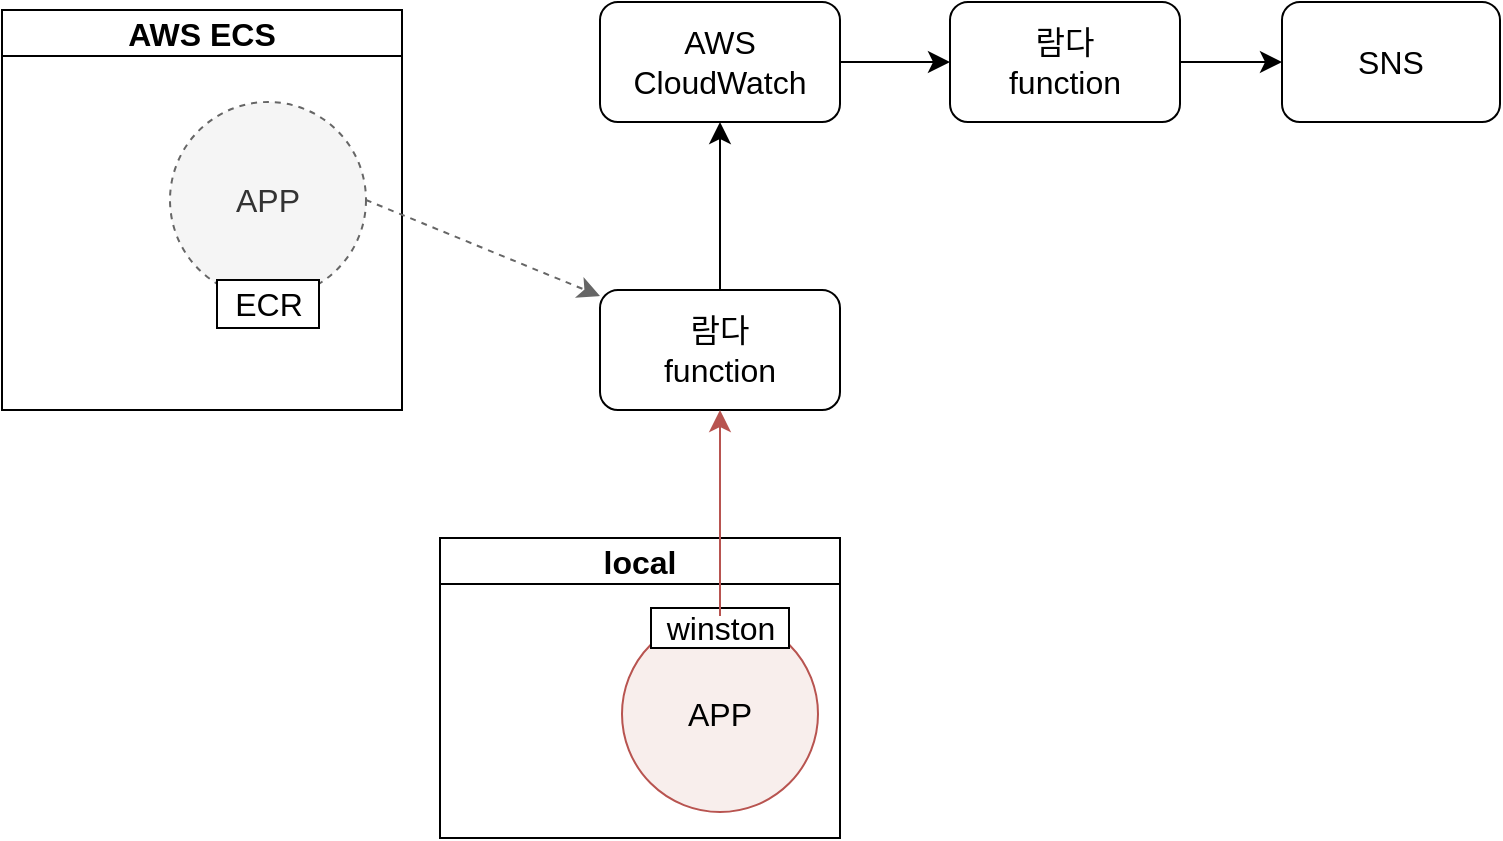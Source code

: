 <mxfile version="22.1.15" type="github">
  <diagram name="페이지-1" id="tohX61GjYwFIoutJTp5W">
    <mxGraphModel dx="1580" dy="1271" grid="0" gridSize="10" guides="1" tooltips="1" connect="1" arrows="1" fold="1" page="0" pageScale="1" pageWidth="827" pageHeight="1169" math="0" shadow="0">
      <root>
        <mxCell id="0" />
        <mxCell id="1" parent="0" />
        <mxCell id="cczmR6P5oELbXmyK5dGr-3" value="local" style="swimlane;whiteSpace=wrap;html=1;fontSize=16;" vertex="1" parent="1">
          <mxGeometry x="-132" y="19" width="200" height="150" as="geometry" />
        </mxCell>
        <mxCell id="cczmR6P5oELbXmyK5dGr-1" value="APP" style="ellipse;whiteSpace=wrap;html=1;aspect=fixed;fontSize=16;fillColor=#F8EEEC;strokeColor=#b85450;" vertex="1" parent="cczmR6P5oELbXmyK5dGr-3">
          <mxGeometry x="91" y="39" width="98" height="98" as="geometry" />
        </mxCell>
        <mxCell id="cczmR6P5oELbXmyK5dGr-16" value="winston" style="rounded=0;whiteSpace=wrap;html=1;fontSize=16;" vertex="1" parent="cczmR6P5oELbXmyK5dGr-3">
          <mxGeometry x="105.5" y="35" width="69" height="20" as="geometry" />
        </mxCell>
        <mxCell id="cczmR6P5oELbXmyK5dGr-4" value="AWS ECS" style="swimlane;whiteSpace=wrap;html=1;fontSize=16;" vertex="1" parent="1">
          <mxGeometry x="-351" y="-245" width="200" height="200" as="geometry" />
        </mxCell>
        <mxCell id="cczmR6P5oELbXmyK5dGr-14" value="APP" style="ellipse;whiteSpace=wrap;html=1;aspect=fixed;fontSize=16;fillColor=#f5f5f5;fontColor=#333333;strokeColor=#666666;dashed=1;" vertex="1" parent="cczmR6P5oELbXmyK5dGr-4">
          <mxGeometry x="84" y="46" width="98" height="98" as="geometry" />
        </mxCell>
        <mxCell id="cczmR6P5oELbXmyK5dGr-22" value="ECR" style="rounded=0;whiteSpace=wrap;html=1;fontSize=16;" vertex="1" parent="cczmR6P5oELbXmyK5dGr-4">
          <mxGeometry x="107.5" y="135" width="51" height="24" as="geometry" />
        </mxCell>
        <mxCell id="cczmR6P5oELbXmyK5dGr-6" value="람다&lt;br&gt;function" style="rounded=1;whiteSpace=wrap;html=1;fontSize=16;" vertex="1" parent="1">
          <mxGeometry x="-52" y="-105" width="120" height="60" as="geometry" />
        </mxCell>
        <mxCell id="cczmR6P5oELbXmyK5dGr-19" style="edgeStyle=none;curved=1;rounded=0;orthogonalLoop=1;jettySize=auto;html=1;fontSize=12;startSize=8;endSize=8;" edge="1" parent="1" source="cczmR6P5oELbXmyK5dGr-8" target="cczmR6P5oELbXmyK5dGr-18">
          <mxGeometry relative="1" as="geometry" />
        </mxCell>
        <mxCell id="cczmR6P5oELbXmyK5dGr-8" value="AWS&lt;br&gt;CloudWatch" style="rounded=1;whiteSpace=wrap;html=1;fontSize=16;" vertex="1" parent="1">
          <mxGeometry x="-52" y="-249" width="120" height="60" as="geometry" />
        </mxCell>
        <mxCell id="cczmR6P5oELbXmyK5dGr-10" style="edgeStyle=none;curved=1;rounded=0;orthogonalLoop=1;jettySize=auto;html=1;fontSize=12;startSize=8;endSize=8;fillColor=#f8cecc;strokeColor=#b85450;" edge="1" parent="1" source="cczmR6P5oELbXmyK5dGr-1" target="cczmR6P5oELbXmyK5dGr-6">
          <mxGeometry relative="1" as="geometry" />
        </mxCell>
        <mxCell id="cczmR6P5oELbXmyK5dGr-12" value="" style="endArrow=classic;html=1;rounded=0;fontSize=12;startSize=8;endSize=8;curved=1;exitX=1;exitY=0.5;exitDx=0;exitDy=0;dashed=1;fillColor=#f5f5f5;strokeColor=#666666;" edge="1" parent="1" source="cczmR6P5oELbXmyK5dGr-14">
          <mxGeometry width="50" height="50" relative="1" as="geometry">
            <mxPoint x="111" y="-1" as="sourcePoint" />
            <mxPoint x="-52" y="-102" as="targetPoint" />
          </mxGeometry>
        </mxCell>
        <mxCell id="cczmR6P5oELbXmyK5dGr-13" value="" style="endArrow=classic;html=1;rounded=0;fontSize=12;startSize=8;endSize=8;curved=1;entryX=0.5;entryY=1;entryDx=0;entryDy=0;" edge="1" parent="1" source="cczmR6P5oELbXmyK5dGr-6" target="cczmR6P5oELbXmyK5dGr-8">
          <mxGeometry width="50" height="50" relative="1" as="geometry">
            <mxPoint x="111" y="24" as="sourcePoint" />
            <mxPoint x="161" y="-26" as="targetPoint" />
          </mxGeometry>
        </mxCell>
        <mxCell id="cczmR6P5oELbXmyK5dGr-21" style="edgeStyle=none;curved=1;rounded=0;orthogonalLoop=1;jettySize=auto;html=1;entryX=0;entryY=0.5;entryDx=0;entryDy=0;fontSize=12;startSize=8;endSize=8;" edge="1" parent="1" source="cczmR6P5oELbXmyK5dGr-18" target="cczmR6P5oELbXmyK5dGr-20">
          <mxGeometry relative="1" as="geometry" />
        </mxCell>
        <mxCell id="cczmR6P5oELbXmyK5dGr-18" value="람다&lt;br&gt;function" style="rounded=1;whiteSpace=wrap;html=1;fontSize=16;" vertex="1" parent="1">
          <mxGeometry x="123" y="-249" width="115" height="60" as="geometry" />
        </mxCell>
        <mxCell id="cczmR6P5oELbXmyK5dGr-20" value="SNS" style="rounded=1;whiteSpace=wrap;html=1;fontSize=16;" vertex="1" parent="1">
          <mxGeometry x="289" y="-249" width="109" height="60" as="geometry" />
        </mxCell>
      </root>
    </mxGraphModel>
  </diagram>
</mxfile>
